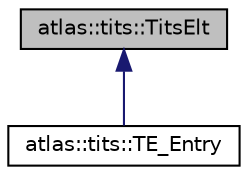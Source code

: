 digraph "atlas::tits::TitsElt"
{
  edge [fontname="Helvetica",fontsize="10",labelfontname="Helvetica",labelfontsize="10"];
  node [fontname="Helvetica",fontsize="10",shape=record];
  Node1 [label="atlas::tits::TitsElt",height=0.2,width=0.4,color="black", fillcolor="grey75", style="filled", fontcolor="black"];
  Node1 -> Node2 [dir="back",color="midnightblue",fontsize="10",style="solid",fontname="Helvetica"];
  Node2 [label="atlas::tits::TE_Entry",height=0.2,width=0.4,color="black", fillcolor="white", style="filled",URL="$structatlas_1_1tits_1_1TE__Entry.html"];
}
